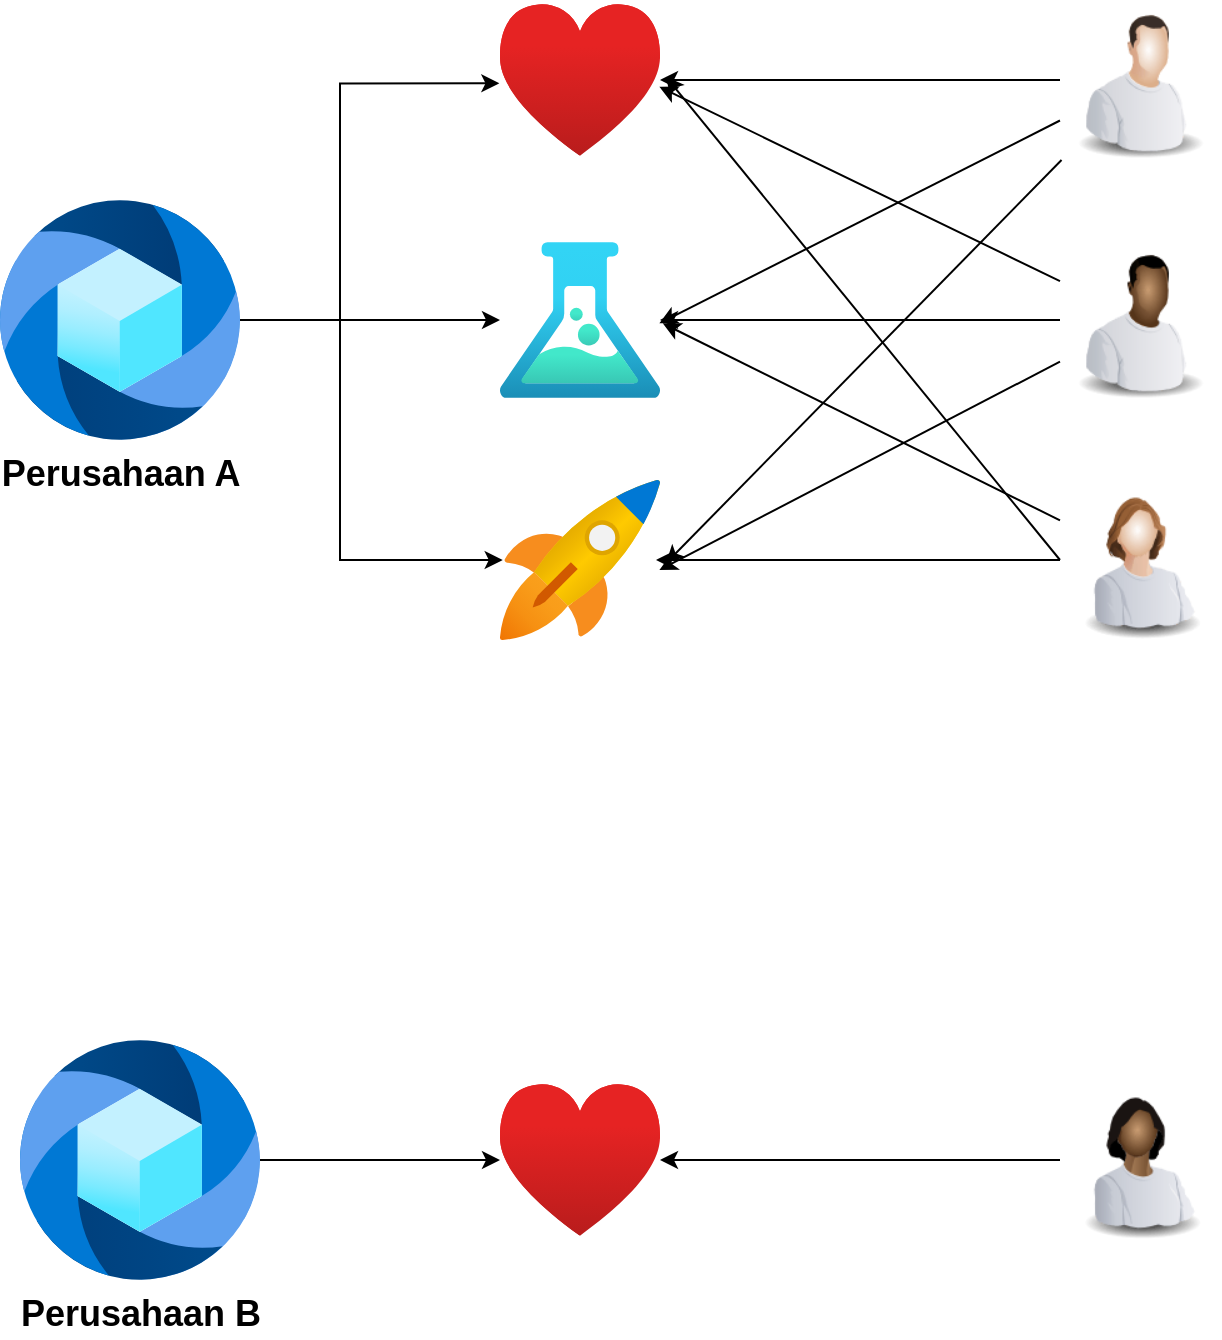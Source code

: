 <mxfile version="21.2.7" type="github">
  <diagram name="Page-1" id="U1jJ64q0Rm0-_pvLfdFq">
    <mxGraphModel dx="1467" dy="740" grid="1" gridSize="10" guides="1" tooltips="1" connect="1" arrows="1" fold="1" page="1" pageScale="1" pageWidth="1169" pageHeight="827" math="0" shadow="0">
      <root>
        <mxCell id="0" />
        <mxCell id="1" parent="0" />
        <mxCell id="49Z1_xxK6Z33B21vZrRt-28" style="edgeStyle=orthogonalEdgeStyle;rounded=0;orthogonalLoop=1;jettySize=auto;html=1;entryX=-0.004;entryY=0.521;entryDx=0;entryDy=0;entryPerimeter=0;" edge="1" parent="1" source="49Z1_xxK6Z33B21vZrRt-1" target="49Z1_xxK6Z33B21vZrRt-4">
          <mxGeometry relative="1" as="geometry">
            <Array as="points">
              <mxPoint x="200" y="240" />
              <mxPoint x="200" y="122" />
            </Array>
          </mxGeometry>
        </mxCell>
        <mxCell id="49Z1_xxK6Z33B21vZrRt-29" style="edgeStyle=orthogonalEdgeStyle;rounded=0;orthogonalLoop=1;jettySize=auto;html=1;" edge="1" parent="1" source="49Z1_xxK6Z33B21vZrRt-1" target="49Z1_xxK6Z33B21vZrRt-5">
          <mxGeometry relative="1" as="geometry" />
        </mxCell>
        <mxCell id="49Z1_xxK6Z33B21vZrRt-30" style="edgeStyle=orthogonalEdgeStyle;rounded=0;orthogonalLoop=1;jettySize=auto;html=1;entryX=0.017;entryY=0.5;entryDx=0;entryDy=0;entryPerimeter=0;" edge="1" parent="1" source="49Z1_xxK6Z33B21vZrRt-1" target="49Z1_xxK6Z33B21vZrRt-6">
          <mxGeometry relative="1" as="geometry">
            <Array as="points">
              <mxPoint x="200" y="240" />
              <mxPoint x="200" y="360" />
            </Array>
          </mxGeometry>
        </mxCell>
        <mxCell id="49Z1_xxK6Z33B21vZrRt-1" value="&lt;font style=&quot;font-size: 18px;&quot;&gt;&lt;b&gt;Perusahaan A&lt;br&gt;&lt;/b&gt;&lt;/font&gt;" style="image;aspect=fixed;html=1;points=[];align=center;fontSize=12;image=img/lib/azure2/web/Azure_Media_Service.svg;" vertex="1" parent="1">
          <mxGeometry x="30" y="180" width="120" height="120" as="geometry" />
        </mxCell>
        <mxCell id="49Z1_xxK6Z33B21vZrRt-33" style="edgeStyle=orthogonalEdgeStyle;rounded=0;orthogonalLoop=1;jettySize=auto;html=1;" edge="1" parent="1" source="49Z1_xxK6Z33B21vZrRt-2" target="49Z1_xxK6Z33B21vZrRt-7">
          <mxGeometry relative="1" as="geometry" />
        </mxCell>
        <mxCell id="49Z1_xxK6Z33B21vZrRt-2" value="&lt;font style=&quot;font-size: 18px;&quot;&gt;&lt;b&gt;Perusahaan B&lt;br&gt;&lt;/b&gt;&lt;/font&gt;" style="image;aspect=fixed;html=1;points=[];align=center;fontSize=12;image=img/lib/azure2/web/Azure_Media_Service.svg;" vertex="1" parent="1">
          <mxGeometry x="40" y="600" width="120" height="120" as="geometry" />
        </mxCell>
        <mxCell id="49Z1_xxK6Z33B21vZrRt-19" style="rounded=0;orthogonalLoop=1;jettySize=auto;html=1;strokeColor=default;" edge="1" parent="1" source="49Z1_xxK6Z33B21vZrRt-3" target="49Z1_xxK6Z33B21vZrRt-4">
          <mxGeometry relative="1" as="geometry" />
        </mxCell>
        <mxCell id="49Z1_xxK6Z33B21vZrRt-20" style="rounded=0;orthogonalLoop=1;jettySize=auto;html=1;entryX=0.996;entryY=0.521;entryDx=0;entryDy=0;entryPerimeter=0;" edge="1" parent="1" source="49Z1_xxK6Z33B21vZrRt-3" target="49Z1_xxK6Z33B21vZrRt-5">
          <mxGeometry relative="1" as="geometry" />
        </mxCell>
        <mxCell id="49Z1_xxK6Z33B21vZrRt-21" style="rounded=0;orthogonalLoop=1;jettySize=auto;html=1;entryX=1.037;entryY=0.521;entryDx=0;entryDy=0;entryPerimeter=0;" edge="1" parent="1" source="49Z1_xxK6Z33B21vZrRt-3" target="49Z1_xxK6Z33B21vZrRt-6">
          <mxGeometry relative="1" as="geometry" />
        </mxCell>
        <mxCell id="49Z1_xxK6Z33B21vZrRt-3" value="" style="image;html=1;image=img/lib/clip_art/people/Worker_Man_128x128.png" vertex="1" parent="1">
          <mxGeometry x="560" y="80" width="80" height="80" as="geometry" />
        </mxCell>
        <mxCell id="49Z1_xxK6Z33B21vZrRt-4" value="" style="image;html=1;points=[];align=center;fontSize=12;image=img/lib/azure2/general/Heart.svg;" vertex="1" parent="1">
          <mxGeometry x="280" y="80" width="80" height="80" as="geometry" />
        </mxCell>
        <mxCell id="49Z1_xxK6Z33B21vZrRt-5" value="" style="image;html=1;points=[];align=center;fontSize=12;image=img/lib/azure2/general/Load_Test.svg;" vertex="1" parent="1">
          <mxGeometry x="280" y="200" width="80" height="80" as="geometry" />
        </mxCell>
        <mxCell id="49Z1_xxK6Z33B21vZrRt-6" value="" style="image;aspect=fixed;html=1;points=[];align=center;fontSize=12;image=img/lib/azure2/general/Quickstart_Center.svg;" vertex="1" parent="1">
          <mxGeometry x="280" y="320" width="80" height="80" as="geometry" />
        </mxCell>
        <mxCell id="49Z1_xxK6Z33B21vZrRt-7" value="" style="image;html=1;points=[];align=center;fontSize=12;image=img/lib/azure2/general/Heart.svg;" vertex="1" parent="1">
          <mxGeometry x="280" y="620" width="80" height="80" as="geometry" />
        </mxCell>
        <mxCell id="49Z1_xxK6Z33B21vZrRt-22" style="rounded=0;orthogonalLoop=1;jettySize=auto;html=1;entryX=0.996;entryY=0.542;entryDx=0;entryDy=0;entryPerimeter=0;" edge="1" parent="1" source="49Z1_xxK6Z33B21vZrRt-8" target="49Z1_xxK6Z33B21vZrRt-4">
          <mxGeometry relative="1" as="geometry" />
        </mxCell>
        <mxCell id="49Z1_xxK6Z33B21vZrRt-23" style="edgeStyle=orthogonalEdgeStyle;rounded=0;orthogonalLoop=1;jettySize=auto;html=1;" edge="1" parent="1" source="49Z1_xxK6Z33B21vZrRt-8" target="49Z1_xxK6Z33B21vZrRt-5">
          <mxGeometry relative="1" as="geometry" />
        </mxCell>
        <mxCell id="49Z1_xxK6Z33B21vZrRt-24" style="rounded=0;orthogonalLoop=1;jettySize=auto;html=1;entryX=0.996;entryY=0.563;entryDx=0;entryDy=0;entryPerimeter=0;" edge="1" parent="1" source="49Z1_xxK6Z33B21vZrRt-8" target="49Z1_xxK6Z33B21vZrRt-6">
          <mxGeometry relative="1" as="geometry" />
        </mxCell>
        <mxCell id="49Z1_xxK6Z33B21vZrRt-8" value="" style="image;html=1;image=img/lib/clip_art/people/Worker_Black_128x128.png" vertex="1" parent="1">
          <mxGeometry x="560" y="200" width="80" height="80" as="geometry" />
        </mxCell>
        <mxCell id="49Z1_xxK6Z33B21vZrRt-25" style="rounded=0;orthogonalLoop=1;jettySize=auto;html=1;entryX=0.975;entryY=0.5;entryDx=0;entryDy=0;entryPerimeter=0;" edge="1" parent="1" source="49Z1_xxK6Z33B21vZrRt-9" target="49Z1_xxK6Z33B21vZrRt-6">
          <mxGeometry relative="1" as="geometry" />
        </mxCell>
        <mxCell id="49Z1_xxK6Z33B21vZrRt-26" style="rounded=0;orthogonalLoop=1;jettySize=auto;html=1;entryX=1.017;entryY=0.521;entryDx=0;entryDy=0;entryPerimeter=0;" edge="1" parent="1" source="49Z1_xxK6Z33B21vZrRt-9" target="49Z1_xxK6Z33B21vZrRt-5">
          <mxGeometry relative="1" as="geometry" />
        </mxCell>
        <mxCell id="49Z1_xxK6Z33B21vZrRt-27" style="rounded=0;orthogonalLoop=1;jettySize=auto;html=1;entryX=1.037;entryY=0.479;entryDx=0;entryDy=0;entryPerimeter=0;exitX=0;exitY=0.5;exitDx=0;exitDy=0;" edge="1" parent="1" source="49Z1_xxK6Z33B21vZrRt-9" target="49Z1_xxK6Z33B21vZrRt-4">
          <mxGeometry relative="1" as="geometry" />
        </mxCell>
        <mxCell id="49Z1_xxK6Z33B21vZrRt-9" value="" style="image;html=1;image=img/lib/clip_art/people/Worker_Woman_128x128.png" vertex="1" parent="1">
          <mxGeometry x="560" y="320" width="80" height="80" as="geometry" />
        </mxCell>
        <mxCell id="49Z1_xxK6Z33B21vZrRt-31" style="edgeStyle=orthogonalEdgeStyle;rounded=0;orthogonalLoop=1;jettySize=auto;html=1;" edge="1" parent="1" source="49Z1_xxK6Z33B21vZrRt-10" target="49Z1_xxK6Z33B21vZrRt-7">
          <mxGeometry relative="1" as="geometry" />
        </mxCell>
        <mxCell id="49Z1_xxK6Z33B21vZrRt-10" value="" style="image;html=1;image=img/lib/clip_art/people/Worker_Woman_Black_128x128.png" vertex="1" parent="1">
          <mxGeometry x="560" y="620" width="80" height="80" as="geometry" />
        </mxCell>
      </root>
    </mxGraphModel>
  </diagram>
</mxfile>
